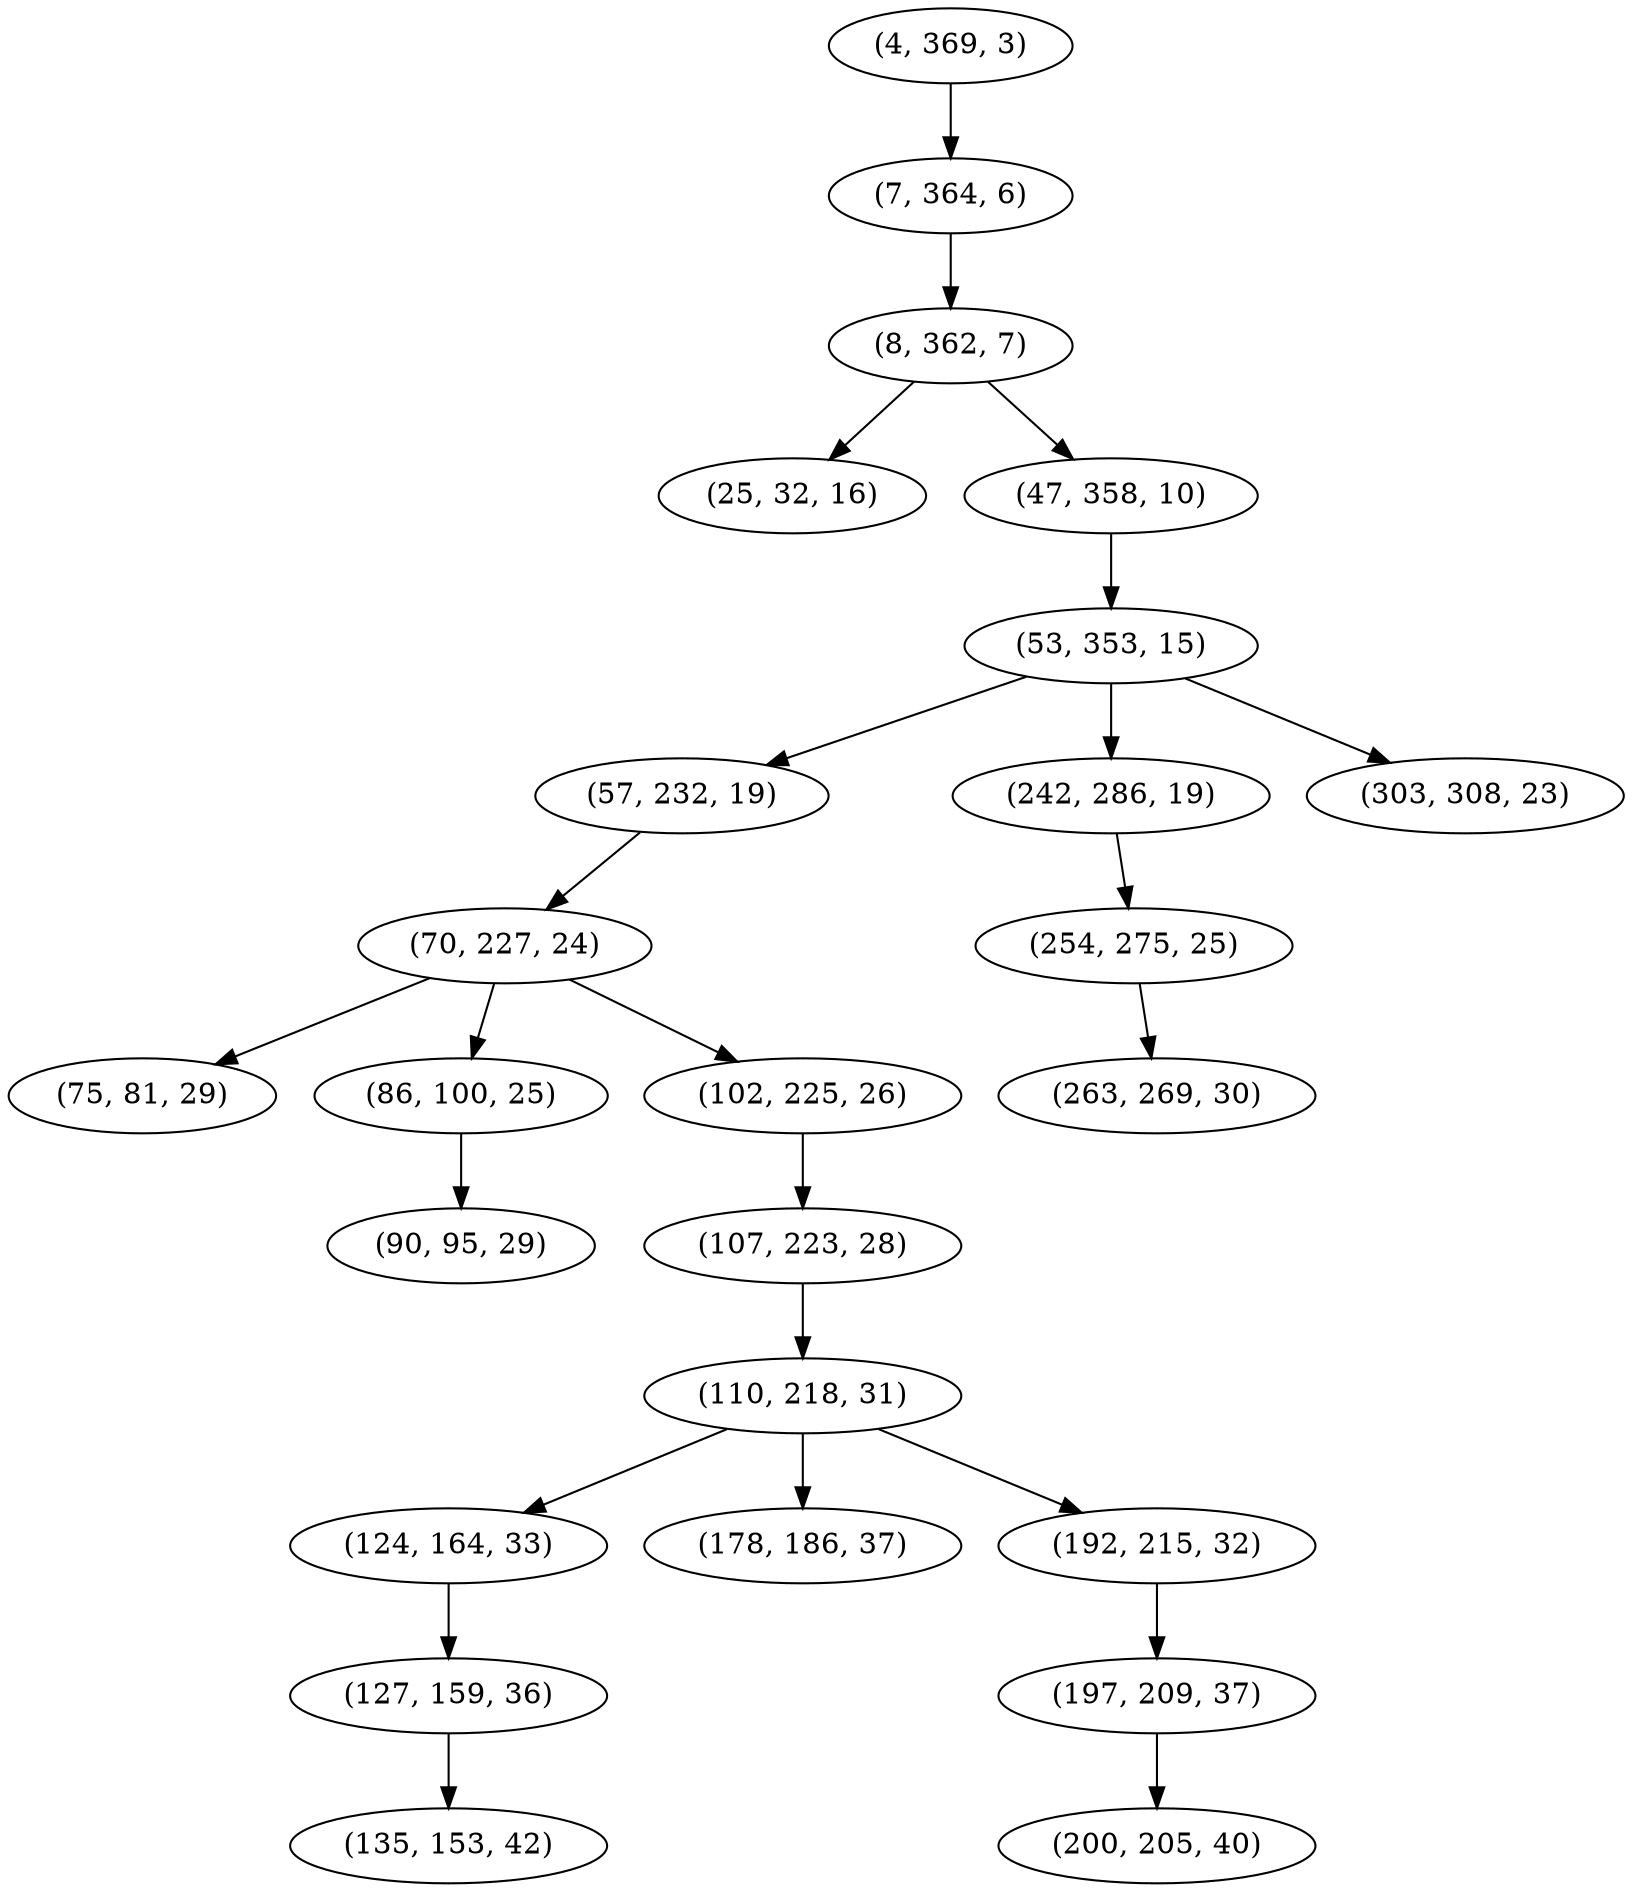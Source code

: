 digraph tree {
    "(4, 369, 3)";
    "(7, 364, 6)";
    "(8, 362, 7)";
    "(25, 32, 16)";
    "(47, 358, 10)";
    "(53, 353, 15)";
    "(57, 232, 19)";
    "(70, 227, 24)";
    "(75, 81, 29)";
    "(86, 100, 25)";
    "(90, 95, 29)";
    "(102, 225, 26)";
    "(107, 223, 28)";
    "(110, 218, 31)";
    "(124, 164, 33)";
    "(127, 159, 36)";
    "(135, 153, 42)";
    "(178, 186, 37)";
    "(192, 215, 32)";
    "(197, 209, 37)";
    "(200, 205, 40)";
    "(242, 286, 19)";
    "(254, 275, 25)";
    "(263, 269, 30)";
    "(303, 308, 23)";
    "(4, 369, 3)" -> "(7, 364, 6)";
    "(7, 364, 6)" -> "(8, 362, 7)";
    "(8, 362, 7)" -> "(25, 32, 16)";
    "(8, 362, 7)" -> "(47, 358, 10)";
    "(47, 358, 10)" -> "(53, 353, 15)";
    "(53, 353, 15)" -> "(57, 232, 19)";
    "(53, 353, 15)" -> "(242, 286, 19)";
    "(53, 353, 15)" -> "(303, 308, 23)";
    "(57, 232, 19)" -> "(70, 227, 24)";
    "(70, 227, 24)" -> "(75, 81, 29)";
    "(70, 227, 24)" -> "(86, 100, 25)";
    "(70, 227, 24)" -> "(102, 225, 26)";
    "(86, 100, 25)" -> "(90, 95, 29)";
    "(102, 225, 26)" -> "(107, 223, 28)";
    "(107, 223, 28)" -> "(110, 218, 31)";
    "(110, 218, 31)" -> "(124, 164, 33)";
    "(110, 218, 31)" -> "(178, 186, 37)";
    "(110, 218, 31)" -> "(192, 215, 32)";
    "(124, 164, 33)" -> "(127, 159, 36)";
    "(127, 159, 36)" -> "(135, 153, 42)";
    "(192, 215, 32)" -> "(197, 209, 37)";
    "(197, 209, 37)" -> "(200, 205, 40)";
    "(242, 286, 19)" -> "(254, 275, 25)";
    "(254, 275, 25)" -> "(263, 269, 30)";
}
